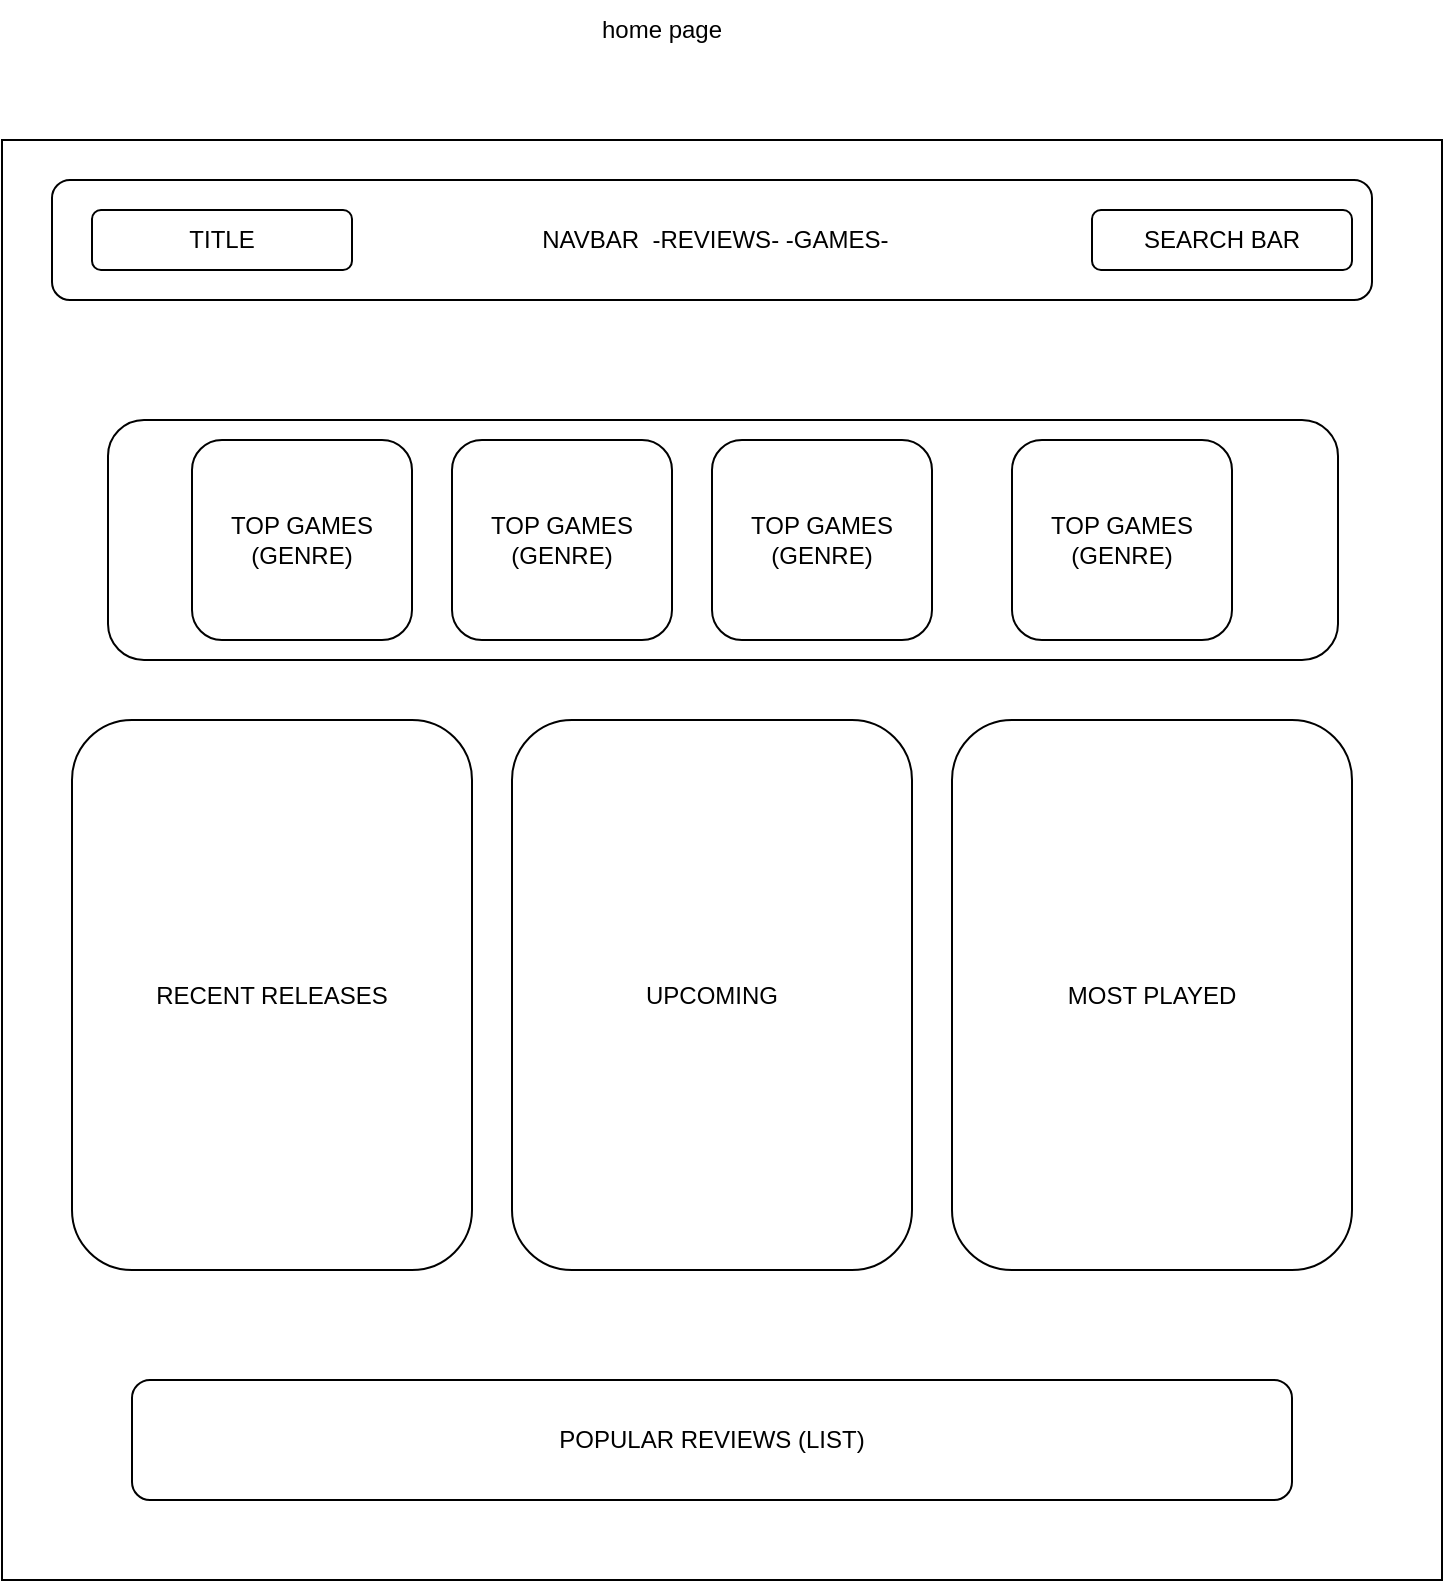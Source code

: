 <mxfile>
    <diagram id="OgyGbuL2-tw2WiIKQ-cd" name="Page-1">
        <mxGraphModel dx="983" dy="1051" grid="1" gridSize="10" guides="1" tooltips="1" connect="1" arrows="1" fold="1" page="1" pageScale="1" pageWidth="850" pageHeight="1100" math="0" shadow="0">
            <root>
                <mxCell id="0"/>
                <mxCell id="1" parent="0"/>
                <mxCell id="2" value="" style="whiteSpace=wrap;html=1;aspect=fixed;" vertex="1" parent="1">
                    <mxGeometry x="65" y="130" width="720" height="720" as="geometry"/>
                </mxCell>
                <mxCell id="3" value="&amp;nbsp;NAVBAR&amp;nbsp; -REVIEWS- -GAMES-" style="rounded=1;whiteSpace=wrap;html=1;" vertex="1" parent="1">
                    <mxGeometry x="90" y="150" width="660" height="60" as="geometry"/>
                </mxCell>
                <mxCell id="6" value="SEARCH BAR" style="rounded=1;whiteSpace=wrap;html=1;" vertex="1" parent="1">
                    <mxGeometry x="610" y="165" width="130" height="30" as="geometry"/>
                </mxCell>
                <mxCell id="7" value="TITLE" style="rounded=1;whiteSpace=wrap;html=1;" vertex="1" parent="1">
                    <mxGeometry x="110" y="165" width="130" height="30" as="geometry"/>
                </mxCell>
                <mxCell id="8" value="RECENT RELEASES" style="rounded=1;whiteSpace=wrap;html=1;" vertex="1" parent="1">
                    <mxGeometry x="100" y="420" width="200" height="275" as="geometry"/>
                </mxCell>
                <mxCell id="9" value="UPCOMING" style="rounded=1;whiteSpace=wrap;html=1;" vertex="1" parent="1">
                    <mxGeometry x="320" y="420" width="200" height="275" as="geometry"/>
                </mxCell>
                <mxCell id="10" value="MOST PLAYED" style="rounded=1;whiteSpace=wrap;html=1;" vertex="1" parent="1">
                    <mxGeometry x="540" y="420" width="200" height="275" as="geometry"/>
                </mxCell>
                <mxCell id="11" value="" style="rounded=1;whiteSpace=wrap;html=1;" vertex="1" parent="1">
                    <mxGeometry x="118" y="270" width="615" height="120" as="geometry"/>
                </mxCell>
                <mxCell id="12" value="TOP GAMES (GENRE)" style="rounded=1;whiteSpace=wrap;html=1;" vertex="1" parent="1">
                    <mxGeometry x="160" y="280" width="110" height="100" as="geometry"/>
                </mxCell>
                <mxCell id="13" value="TOP GAMES (GENRE)" style="rounded=1;whiteSpace=wrap;html=1;" vertex="1" parent="1">
                    <mxGeometry x="290" y="280" width="110" height="100" as="geometry"/>
                </mxCell>
                <mxCell id="14" value="TOP GAMES (GENRE)" style="rounded=1;whiteSpace=wrap;html=1;" vertex="1" parent="1">
                    <mxGeometry x="420" y="280" width="110" height="100" as="geometry"/>
                </mxCell>
                <mxCell id="15" value="TOP GAMES (GENRE)" style="rounded=1;whiteSpace=wrap;html=1;" vertex="1" parent="1">
                    <mxGeometry x="570" y="280" width="110" height="100" as="geometry"/>
                </mxCell>
                <mxCell id="16" value="POPULAR REVIEWS (LIST)" style="rounded=1;whiteSpace=wrap;html=1;" vertex="1" parent="1">
                    <mxGeometry x="130" y="750" width="580" height="60" as="geometry"/>
                </mxCell>
                <mxCell id="17" value="home page" style="text;html=1;strokeColor=none;fillColor=none;align=center;verticalAlign=middle;whiteSpace=wrap;rounded=0;" vertex="1" parent="1">
                    <mxGeometry x="350" y="60" width="90" height="30" as="geometry"/>
                </mxCell>
            </root>
        </mxGraphModel>
    </diagram>
</mxfile>